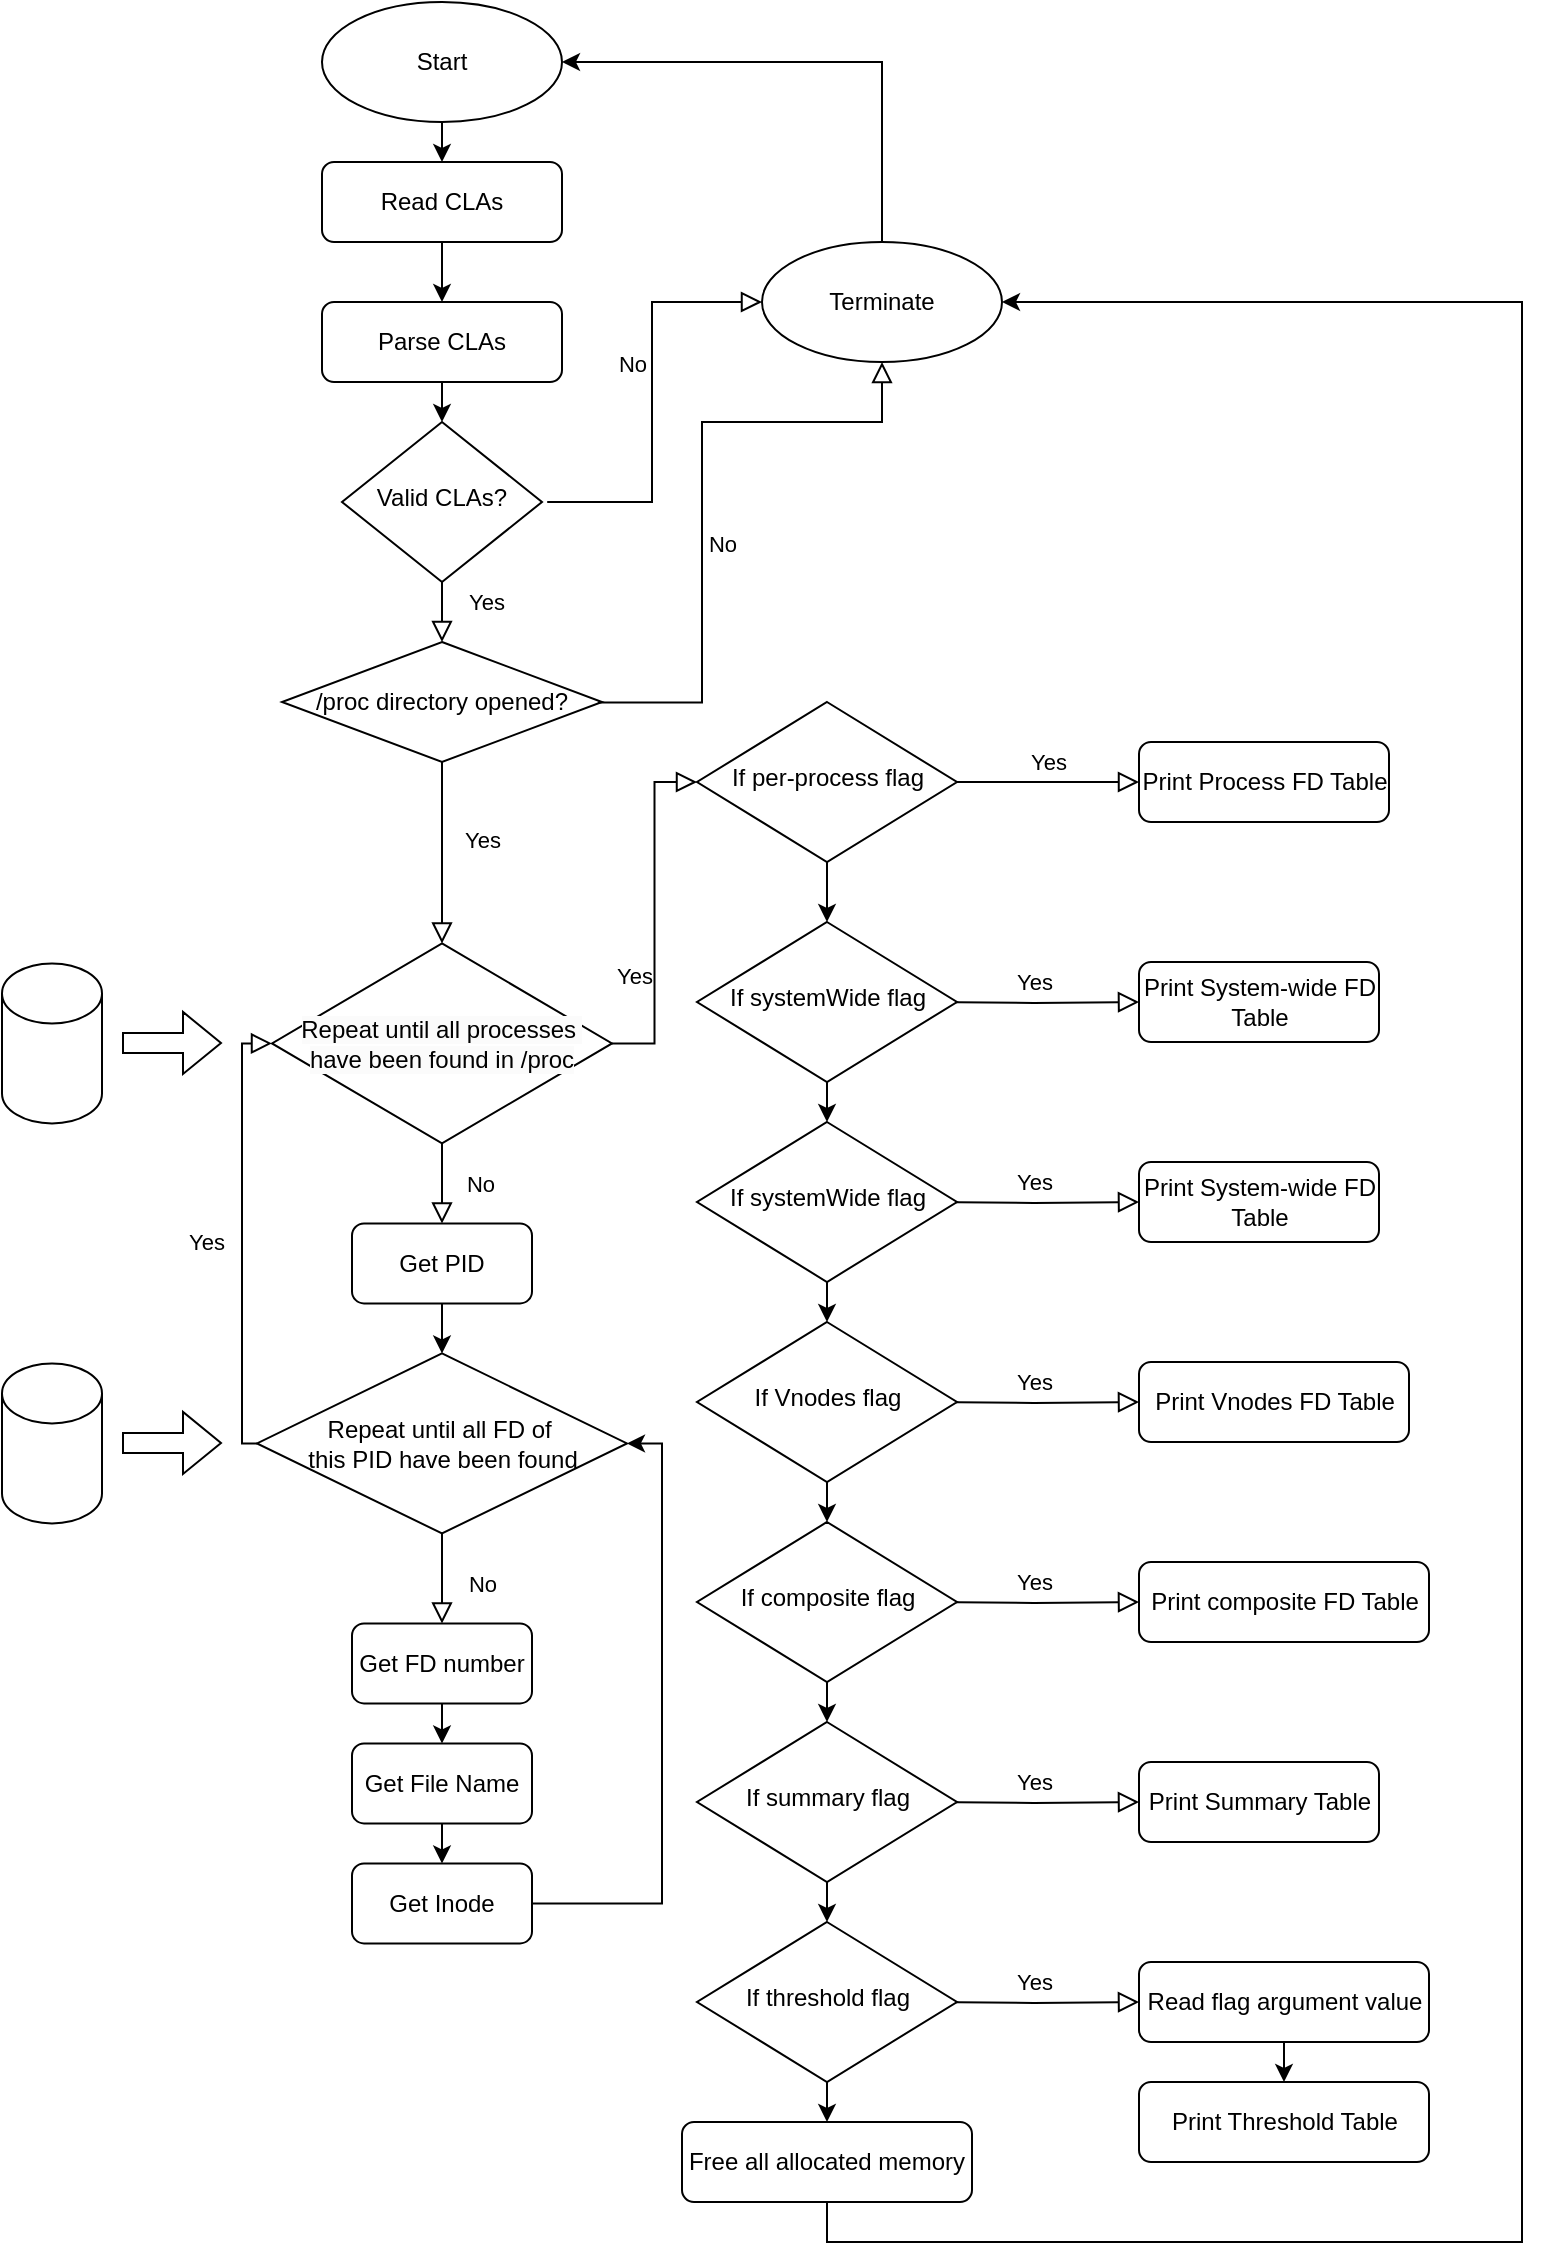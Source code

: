 <mxfile version="26.1.0">
  <diagram id="C5RBs43oDa-KdzZeNtuy" name="Page-1">
    <mxGraphModel dx="1122" dy="704" grid="1" gridSize="10" guides="1" tooltips="1" connect="1" arrows="1" fold="1" page="1" pageScale="1" pageWidth="827" pageHeight="1169" math="0" shadow="0">
      <root>
        <mxCell id="WIyWlLk6GJQsqaUBKTNV-0" />
        <mxCell id="WIyWlLk6GJQsqaUBKTNV-1" parent="WIyWlLk6GJQsqaUBKTNV-0" />
        <mxCell id="zR9XDZu5yqTnwQgSl-2T-11" style="edgeStyle=orthogonalEdgeStyle;rounded=0;orthogonalLoop=1;jettySize=auto;html=1;exitX=0.5;exitY=1;exitDx=0;exitDy=0;entryX=0.5;entryY=0;entryDx=0;entryDy=0;" edge="1" parent="WIyWlLk6GJQsqaUBKTNV-1" source="WIyWlLk6GJQsqaUBKTNV-3" target="zR9XDZu5yqTnwQgSl-2T-0">
          <mxGeometry relative="1" as="geometry" />
        </mxCell>
        <mxCell id="WIyWlLk6GJQsqaUBKTNV-3" value="Read CLAs" style="rounded=1;whiteSpace=wrap;html=1;fontSize=12;glass=0;strokeWidth=1;shadow=0;" parent="WIyWlLk6GJQsqaUBKTNV-1" vertex="1">
          <mxGeometry x="170" y="110" width="120" height="40" as="geometry" />
        </mxCell>
        <mxCell id="WIyWlLk6GJQsqaUBKTNV-5" value="Yes" style="edgeStyle=orthogonalEdgeStyle;rounded=0;html=1;jettySize=auto;orthogonalLoop=1;fontSize=11;endArrow=block;endFill=0;endSize=8;strokeWidth=1;shadow=0;labelBackgroundColor=none;" parent="WIyWlLk6GJQsqaUBKTNV-1" source="WIyWlLk6GJQsqaUBKTNV-6" target="WIyWlLk6GJQsqaUBKTNV-7" edge="1">
          <mxGeometry y="10" relative="1" as="geometry">
            <mxPoint as="offset" />
            <Array as="points">
              <mxPoint x="613.5" y="420" />
              <mxPoint x="613.5" y="420" />
            </Array>
          </mxGeometry>
        </mxCell>
        <mxCell id="zR9XDZu5yqTnwQgSl-2T-19" style="edgeStyle=orthogonalEdgeStyle;rounded=0;orthogonalLoop=1;jettySize=auto;html=1;exitX=0.5;exitY=1;exitDx=0;exitDy=0;entryX=0.5;entryY=0;entryDx=0;entryDy=0;" edge="1" parent="WIyWlLk6GJQsqaUBKTNV-1" source="WIyWlLk6GJQsqaUBKTNV-6">
          <mxGeometry relative="1" as="geometry">
            <mxPoint x="422.5" y="490" as="targetPoint" />
          </mxGeometry>
        </mxCell>
        <mxCell id="WIyWlLk6GJQsqaUBKTNV-6" value="If per-process flag" style="rhombus;whiteSpace=wrap;html=1;shadow=0;fontFamily=Helvetica;fontSize=12;align=center;strokeWidth=1;spacing=6;spacingTop=-4;" parent="WIyWlLk6GJQsqaUBKTNV-1" vertex="1">
          <mxGeometry x="357.5" y="380" width="130" height="80" as="geometry" />
        </mxCell>
        <mxCell id="WIyWlLk6GJQsqaUBKTNV-7" value="Print Process FD Table" style="rounded=1;whiteSpace=wrap;html=1;fontSize=12;glass=0;strokeWidth=1;shadow=0;" parent="WIyWlLk6GJQsqaUBKTNV-1" vertex="1">
          <mxGeometry x="578.5" y="400" width="125" height="40" as="geometry" />
        </mxCell>
        <mxCell id="WIyWlLk6GJQsqaUBKTNV-9" value="Yes" style="edgeStyle=orthogonalEdgeStyle;rounded=0;html=1;jettySize=auto;orthogonalLoop=1;fontSize=11;endArrow=block;endFill=0;endSize=8;strokeWidth=1;shadow=0;labelBackgroundColor=none;" parent="WIyWlLk6GJQsqaUBKTNV-1" target="WIyWlLk6GJQsqaUBKTNV-12" edge="1">
          <mxGeometry x="0.014" y="10" relative="1" as="geometry">
            <mxPoint as="offset" />
            <mxPoint x="472.5" y="530" as="sourcePoint" />
          </mxGeometry>
        </mxCell>
        <mxCell id="WIyWlLk6GJQsqaUBKTNV-12" value="Print System-wide FD Table" style="rounded=1;whiteSpace=wrap;html=1;fontSize=12;glass=0;strokeWidth=1;shadow=0;" parent="WIyWlLk6GJQsqaUBKTNV-1" vertex="1">
          <mxGeometry x="578.5" y="510" width="120" height="40" as="geometry" />
        </mxCell>
        <mxCell id="zR9XDZu5yqTnwQgSl-2T-12" style="edgeStyle=orthogonalEdgeStyle;rounded=0;orthogonalLoop=1;jettySize=auto;html=1;exitX=0.5;exitY=1;exitDx=0;exitDy=0;entryX=0.5;entryY=0;entryDx=0;entryDy=0;" edge="1" parent="WIyWlLk6GJQsqaUBKTNV-1" source="zR9XDZu5yqTnwQgSl-2T-0" target="zR9XDZu5yqTnwQgSl-2T-1">
          <mxGeometry relative="1" as="geometry" />
        </mxCell>
        <mxCell id="zR9XDZu5yqTnwQgSl-2T-0" value="Parse CLAs" style="rounded=1;whiteSpace=wrap;html=1;fontSize=12;glass=0;strokeWidth=1;shadow=0;" vertex="1" parent="WIyWlLk6GJQsqaUBKTNV-1">
          <mxGeometry x="170" y="180" width="120" height="40" as="geometry" />
        </mxCell>
        <mxCell id="zR9XDZu5yqTnwQgSl-2T-1" value="Valid CLAs?" style="rhombus;whiteSpace=wrap;html=1;shadow=0;fontFamily=Helvetica;fontSize=12;align=center;strokeWidth=1;spacing=6;spacingTop=-4;" vertex="1" parent="WIyWlLk6GJQsqaUBKTNV-1">
          <mxGeometry x="180" y="240" width="100" height="80" as="geometry" />
        </mxCell>
        <mxCell id="zR9XDZu5yqTnwQgSl-2T-10" style="edgeStyle=orthogonalEdgeStyle;rounded=0;orthogonalLoop=1;jettySize=auto;html=1;exitX=0.5;exitY=1;exitDx=0;exitDy=0;entryX=0.5;entryY=0;entryDx=0;entryDy=0;" edge="1" parent="WIyWlLk6GJQsqaUBKTNV-1" source="zR9XDZu5yqTnwQgSl-2T-5" target="WIyWlLk6GJQsqaUBKTNV-3">
          <mxGeometry relative="1" as="geometry" />
        </mxCell>
        <mxCell id="zR9XDZu5yqTnwQgSl-2T-5" value="Start" style="ellipse;whiteSpace=wrap;html=1;" vertex="1" parent="WIyWlLk6GJQsqaUBKTNV-1">
          <mxGeometry x="170" y="30" width="120" height="60" as="geometry" />
        </mxCell>
        <mxCell id="zR9XDZu5yqTnwQgSl-2T-77" style="edgeStyle=orthogonalEdgeStyle;rounded=0;orthogonalLoop=1;jettySize=auto;html=1;exitX=0.5;exitY=0;exitDx=0;exitDy=0;entryX=1;entryY=0.5;entryDx=0;entryDy=0;" edge="1" parent="WIyWlLk6GJQsqaUBKTNV-1" source="zR9XDZu5yqTnwQgSl-2T-7" target="zR9XDZu5yqTnwQgSl-2T-5">
          <mxGeometry relative="1" as="geometry" />
        </mxCell>
        <mxCell id="zR9XDZu5yqTnwQgSl-2T-7" value="Terminate" style="ellipse;whiteSpace=wrap;html=1;" vertex="1" parent="WIyWlLk6GJQsqaUBKTNV-1">
          <mxGeometry x="390" y="150" width="120" height="60" as="geometry" />
        </mxCell>
        <mxCell id="zR9XDZu5yqTnwQgSl-2T-13" value="" style="rounded=0;html=1;jettySize=auto;orthogonalLoop=1;fontSize=11;endArrow=block;endFill=0;endSize=8;strokeWidth=1;shadow=0;labelBackgroundColor=none;edgeStyle=orthogonalEdgeStyle;entryX=0.5;entryY=0;entryDx=0;entryDy=0;" edge="1" parent="WIyWlLk6GJQsqaUBKTNV-1" source="zR9XDZu5yqTnwQgSl-2T-1" target="zR9XDZu5yqTnwQgSl-2T-81">
          <mxGeometry relative="1" as="geometry">
            <mxPoint x="210" y="320.0" as="sourcePoint" />
            <mxPoint x="210" y="370" as="targetPoint" />
            <Array as="points" />
          </mxGeometry>
        </mxCell>
        <mxCell id="zR9XDZu5yqTnwQgSl-2T-14" value="Yes" style="edgeLabel;html=1;align=center;verticalAlign=middle;resizable=0;points=[];" vertex="1" connectable="0" parent="zR9XDZu5yqTnwQgSl-2T-13">
          <mxGeometry x="-0.014" y="-1" relative="1" as="geometry">
            <mxPoint x="21" y="-6" as="offset" />
          </mxGeometry>
        </mxCell>
        <mxCell id="zR9XDZu5yqTnwQgSl-2T-16" value="" style="shape=cylinder3;whiteSpace=wrap;html=1;boundedLbl=1;backgroundOutline=1;size=15;" vertex="1" parent="WIyWlLk6GJQsqaUBKTNV-1">
          <mxGeometry x="10" y="510.71" width="50" height="80" as="geometry" />
        </mxCell>
        <mxCell id="zR9XDZu5yqTnwQgSl-2T-17" value="" style="shape=flexArrow;endArrow=classic;html=1;rounded=0;" edge="1" parent="WIyWlLk6GJQsqaUBKTNV-1">
          <mxGeometry width="50" height="50" relative="1" as="geometry">
            <mxPoint x="70" y="550.49" as="sourcePoint" />
            <mxPoint x="120" y="550.49" as="targetPoint" />
          </mxGeometry>
        </mxCell>
        <mxCell id="zR9XDZu5yqTnwQgSl-2T-22" value="&lt;span style=&quot;color: rgb(0, 0, 0); font-family: Helvetica; font-size: 12px; font-style: normal; font-variant-ligatures: normal; font-variant-caps: normal; font-weight: 400; letter-spacing: normal; orphans: 2; text-align: center; text-indent: 0px; text-transform: none; widows: 2; word-spacing: 0px; -webkit-text-stroke-width: 0px; white-space: normal; background-color: rgb(251, 251, 251); text-decoration-thickness: initial; text-decoration-style: initial; text-decoration-color: initial; float: none; display: inline !important;&quot;&gt;Repeat until all processes&amp;nbsp;&lt;/span&gt;&lt;div&gt;&lt;span style=&quot;color: rgb(0, 0, 0); font-family: Helvetica; font-size: 12px; font-style: normal; font-variant-ligatures: normal; font-variant-caps: normal; font-weight: 400; letter-spacing: normal; orphans: 2; text-align: center; text-indent: 0px; text-transform: none; widows: 2; word-spacing: 0px; -webkit-text-stroke-width: 0px; white-space: normal; background-color: rgb(251, 251, 251); text-decoration-thickness: initial; text-decoration-style: initial; text-decoration-color: initial; float: none; display: inline !important;&quot;&gt;have been found in /proc&lt;/span&gt;&lt;br&gt;&lt;/div&gt;" style="rhombus;whiteSpace=wrap;html=1;" vertex="1" parent="WIyWlLk6GJQsqaUBKTNV-1">
          <mxGeometry x="145" y="500.71" width="170" height="100" as="geometry" />
        </mxCell>
        <mxCell id="zR9XDZu5yqTnwQgSl-2T-26" style="edgeStyle=orthogonalEdgeStyle;rounded=0;orthogonalLoop=1;jettySize=auto;html=1;exitX=0.5;exitY=1;exitDx=0;exitDy=0;entryX=0.5;entryY=0;entryDx=0;entryDy=0;" edge="1" parent="WIyWlLk6GJQsqaUBKTNV-1" source="zR9XDZu5yqTnwQgSl-2T-23" target="zR9XDZu5yqTnwQgSl-2T-25">
          <mxGeometry relative="1" as="geometry" />
        </mxCell>
        <mxCell id="zR9XDZu5yqTnwQgSl-2T-23" value="Get PID" style="rounded=1;whiteSpace=wrap;html=1;" vertex="1" parent="WIyWlLk6GJQsqaUBKTNV-1">
          <mxGeometry x="185" y="640.71" width="90" height="40" as="geometry" />
        </mxCell>
        <mxCell id="zR9XDZu5yqTnwQgSl-2T-25" value="Repeat until all FD of&amp;nbsp;&lt;div&gt;this PID have been found&lt;/div&gt;" style="rhombus;whiteSpace=wrap;html=1;" vertex="1" parent="WIyWlLk6GJQsqaUBKTNV-1">
          <mxGeometry x="137.5" y="705.71" width="185" height="90" as="geometry" />
        </mxCell>
        <mxCell id="zR9XDZu5yqTnwQgSl-2T-35" style="edgeStyle=orthogonalEdgeStyle;rounded=0;orthogonalLoop=1;jettySize=auto;html=1;exitX=0.5;exitY=1;exitDx=0;exitDy=0;entryX=0.5;entryY=0;entryDx=0;entryDy=0;" edge="1" parent="WIyWlLk6GJQsqaUBKTNV-1" source="zR9XDZu5yqTnwQgSl-2T-31" target="zR9XDZu5yqTnwQgSl-2T-32">
          <mxGeometry relative="1" as="geometry" />
        </mxCell>
        <mxCell id="zR9XDZu5yqTnwQgSl-2T-31" value="Get FD number" style="rounded=1;whiteSpace=wrap;html=1;" vertex="1" parent="WIyWlLk6GJQsqaUBKTNV-1">
          <mxGeometry x="185" y="840.71" width="90" height="40" as="geometry" />
        </mxCell>
        <mxCell id="zR9XDZu5yqTnwQgSl-2T-36" style="edgeStyle=orthogonalEdgeStyle;rounded=0;orthogonalLoop=1;jettySize=auto;html=1;exitX=0.5;exitY=1;exitDx=0;exitDy=0;entryX=0.5;entryY=0;entryDx=0;entryDy=0;" edge="1" parent="WIyWlLk6GJQsqaUBKTNV-1" source="zR9XDZu5yqTnwQgSl-2T-32" target="zR9XDZu5yqTnwQgSl-2T-33">
          <mxGeometry relative="1" as="geometry" />
        </mxCell>
        <mxCell id="zR9XDZu5yqTnwQgSl-2T-32" value="Get File Name" style="rounded=1;whiteSpace=wrap;html=1;" vertex="1" parent="WIyWlLk6GJQsqaUBKTNV-1">
          <mxGeometry x="185" y="900.71" width="90" height="40" as="geometry" />
        </mxCell>
        <mxCell id="zR9XDZu5yqTnwQgSl-2T-38" style="edgeStyle=orthogonalEdgeStyle;rounded=0;orthogonalLoop=1;jettySize=auto;html=1;exitX=1;exitY=0.5;exitDx=0;exitDy=0;entryX=1;entryY=0.5;entryDx=0;entryDy=0;" edge="1" parent="WIyWlLk6GJQsqaUBKTNV-1" source="zR9XDZu5yqTnwQgSl-2T-33" target="zR9XDZu5yqTnwQgSl-2T-25">
          <mxGeometry relative="1" as="geometry">
            <Array as="points">
              <mxPoint x="340" y="980.71" />
              <mxPoint x="340" y="750.71" />
            </Array>
          </mxGeometry>
        </mxCell>
        <mxCell id="zR9XDZu5yqTnwQgSl-2T-33" value="Get Inode" style="rounded=1;whiteSpace=wrap;html=1;" vertex="1" parent="WIyWlLk6GJQsqaUBKTNV-1">
          <mxGeometry x="185" y="960.71" width="90" height="40" as="geometry" />
        </mxCell>
        <mxCell id="zR9XDZu5yqTnwQgSl-2T-39" value="No" style="rounded=0;html=1;jettySize=auto;orthogonalLoop=1;fontSize=11;endArrow=block;endFill=0;endSize=8;strokeWidth=1;shadow=0;labelBackgroundColor=none;edgeStyle=orthogonalEdgeStyle;exitX=0.5;exitY=1;exitDx=0;exitDy=0;entryX=0.5;entryY=0;entryDx=0;entryDy=0;" edge="1" parent="WIyWlLk6GJQsqaUBKTNV-1" source="zR9XDZu5yqTnwQgSl-2T-25" target="zR9XDZu5yqTnwQgSl-2T-31">
          <mxGeometry x="0.111" y="20" relative="1" as="geometry">
            <mxPoint as="offset" />
            <mxPoint x="220" y="800.71" as="sourcePoint" />
            <mxPoint x="220" y="860.71" as="targetPoint" />
          </mxGeometry>
        </mxCell>
        <mxCell id="zR9XDZu5yqTnwQgSl-2T-40" value="Yes" style="rounded=0;html=1;jettySize=auto;orthogonalLoop=1;fontSize=11;endArrow=block;endFill=0;endSize=8;strokeWidth=1;shadow=0;labelBackgroundColor=none;edgeStyle=orthogonalEdgeStyle;entryX=0;entryY=0.5;entryDx=0;entryDy=0;exitX=0;exitY=0.5;exitDx=0;exitDy=0;" edge="1" parent="WIyWlLk6GJQsqaUBKTNV-1" source="zR9XDZu5yqTnwQgSl-2T-25" target="zR9XDZu5yqTnwQgSl-2T-22">
          <mxGeometry x="-0.03" y="18" relative="1" as="geometry">
            <mxPoint as="offset" />
            <mxPoint x="100" y="670.71" as="sourcePoint" />
            <mxPoint x="100" y="730.71" as="targetPoint" />
            <Array as="points">
              <mxPoint x="130" y="750.71" />
              <mxPoint x="130" y="550.71" />
            </Array>
          </mxGeometry>
        </mxCell>
        <mxCell id="zR9XDZu5yqTnwQgSl-2T-41" value="No" style="rounded=0;html=1;jettySize=auto;orthogonalLoop=1;fontSize=11;endArrow=block;endFill=0;endSize=8;strokeWidth=1;shadow=0;labelBackgroundColor=none;edgeStyle=orthogonalEdgeStyle;exitX=0.5;exitY=1;exitDx=0;exitDy=0;" edge="1" parent="WIyWlLk6GJQsqaUBKTNV-1" source="zR9XDZu5yqTnwQgSl-2T-22">
          <mxGeometry x="0.013" y="19" relative="1" as="geometry">
            <mxPoint as="offset" />
            <mxPoint x="310" y="630.71" as="sourcePoint" />
            <mxPoint x="230" y="640.71" as="targetPoint" />
          </mxGeometry>
        </mxCell>
        <mxCell id="zR9XDZu5yqTnwQgSl-2T-42" value="Yes" style="rounded=0;html=1;jettySize=auto;orthogonalLoop=1;fontSize=11;endArrow=block;endFill=0;endSize=8;strokeWidth=1;shadow=0;labelBackgroundColor=none;edgeStyle=orthogonalEdgeStyle;exitX=1;exitY=0.5;exitDx=0;exitDy=0;entryX=0;entryY=0.5;entryDx=0;entryDy=0;" edge="1" parent="WIyWlLk6GJQsqaUBKTNV-1" source="zR9XDZu5yqTnwQgSl-2T-22" target="WIyWlLk6GJQsqaUBKTNV-6">
          <mxGeometry x="-0.367" y="10" relative="1" as="geometry">
            <mxPoint as="offset" />
            <mxPoint x="330" y="430.0" as="sourcePoint" />
            <mxPoint x="383.4" y="480.68" as="targetPoint" />
          </mxGeometry>
        </mxCell>
        <mxCell id="zR9XDZu5yqTnwQgSl-2T-56" style="edgeStyle=orthogonalEdgeStyle;rounded=0;orthogonalLoop=1;jettySize=auto;html=1;exitX=0.5;exitY=1;exitDx=0;exitDy=0;entryX=0.5;entryY=0;entryDx=0;entryDy=0;" edge="1" parent="WIyWlLk6GJQsqaUBKTNV-1" source="zR9XDZu5yqTnwQgSl-2T-43" target="zR9XDZu5yqTnwQgSl-2T-46">
          <mxGeometry relative="1" as="geometry" />
        </mxCell>
        <mxCell id="zR9XDZu5yqTnwQgSl-2T-43" value="If systemWide flag" style="rhombus;whiteSpace=wrap;html=1;shadow=0;fontFamily=Helvetica;fontSize=12;align=center;strokeWidth=1;spacing=6;spacingTop=-4;" vertex="1" parent="WIyWlLk6GJQsqaUBKTNV-1">
          <mxGeometry x="357.5" y="490" width="130" height="80" as="geometry" />
        </mxCell>
        <mxCell id="zR9XDZu5yqTnwQgSl-2T-44" value="Yes" style="edgeStyle=orthogonalEdgeStyle;rounded=0;html=1;jettySize=auto;orthogonalLoop=1;fontSize=11;endArrow=block;endFill=0;endSize=8;strokeWidth=1;shadow=0;labelBackgroundColor=none;" edge="1" target="zR9XDZu5yqTnwQgSl-2T-45" parent="WIyWlLk6GJQsqaUBKTNV-1">
          <mxGeometry x="0.014" y="10" relative="1" as="geometry">
            <mxPoint as="offset" />
            <mxPoint x="472.5" y="630" as="sourcePoint" />
          </mxGeometry>
        </mxCell>
        <mxCell id="zR9XDZu5yqTnwQgSl-2T-45" value="Print System-wide FD Table" style="rounded=1;whiteSpace=wrap;html=1;fontSize=12;glass=0;strokeWidth=1;shadow=0;" vertex="1" parent="WIyWlLk6GJQsqaUBKTNV-1">
          <mxGeometry x="578.5" y="610" width="120" height="40" as="geometry" />
        </mxCell>
        <mxCell id="zR9XDZu5yqTnwQgSl-2T-57" style="edgeStyle=orthogonalEdgeStyle;rounded=0;orthogonalLoop=1;jettySize=auto;html=1;exitX=0.5;exitY=1;exitDx=0;exitDy=0;entryX=0.5;entryY=0;entryDx=0;entryDy=0;" edge="1" parent="WIyWlLk6GJQsqaUBKTNV-1" source="zR9XDZu5yqTnwQgSl-2T-46" target="zR9XDZu5yqTnwQgSl-2T-49">
          <mxGeometry relative="1" as="geometry" />
        </mxCell>
        <mxCell id="zR9XDZu5yqTnwQgSl-2T-46" value="If systemWide flag" style="rhombus;whiteSpace=wrap;html=1;shadow=0;fontFamily=Helvetica;fontSize=12;align=center;strokeWidth=1;spacing=6;spacingTop=-4;" vertex="1" parent="WIyWlLk6GJQsqaUBKTNV-1">
          <mxGeometry x="357.5" y="590" width="130" height="80" as="geometry" />
        </mxCell>
        <mxCell id="zR9XDZu5yqTnwQgSl-2T-47" value="Yes" style="edgeStyle=orthogonalEdgeStyle;rounded=0;html=1;jettySize=auto;orthogonalLoop=1;fontSize=11;endArrow=block;endFill=0;endSize=8;strokeWidth=1;shadow=0;labelBackgroundColor=none;" edge="1" target="zR9XDZu5yqTnwQgSl-2T-48" parent="WIyWlLk6GJQsqaUBKTNV-1">
          <mxGeometry x="0.014" y="10" relative="1" as="geometry">
            <mxPoint as="offset" />
            <mxPoint x="472.5" y="730" as="sourcePoint" />
          </mxGeometry>
        </mxCell>
        <mxCell id="zR9XDZu5yqTnwQgSl-2T-48" value="Print Vnodes FD Table" style="rounded=1;whiteSpace=wrap;html=1;fontSize=12;glass=0;strokeWidth=1;shadow=0;" vertex="1" parent="WIyWlLk6GJQsqaUBKTNV-1">
          <mxGeometry x="578.5" y="710" width="135" height="40" as="geometry" />
        </mxCell>
        <mxCell id="zR9XDZu5yqTnwQgSl-2T-58" style="edgeStyle=orthogonalEdgeStyle;rounded=0;orthogonalLoop=1;jettySize=auto;html=1;exitX=0.5;exitY=1;exitDx=0;exitDy=0;entryX=0.5;entryY=0;entryDx=0;entryDy=0;" edge="1" parent="WIyWlLk6GJQsqaUBKTNV-1" source="zR9XDZu5yqTnwQgSl-2T-49" target="zR9XDZu5yqTnwQgSl-2T-52">
          <mxGeometry relative="1" as="geometry" />
        </mxCell>
        <mxCell id="zR9XDZu5yqTnwQgSl-2T-49" value="If Vnodes flag" style="rhombus;whiteSpace=wrap;html=1;shadow=0;fontFamily=Helvetica;fontSize=12;align=center;strokeWidth=1;spacing=6;spacingTop=-4;" vertex="1" parent="WIyWlLk6GJQsqaUBKTNV-1">
          <mxGeometry x="357.5" y="690" width="130" height="80" as="geometry" />
        </mxCell>
        <mxCell id="zR9XDZu5yqTnwQgSl-2T-50" value="Yes" style="edgeStyle=orthogonalEdgeStyle;rounded=0;html=1;jettySize=auto;orthogonalLoop=1;fontSize=11;endArrow=block;endFill=0;endSize=8;strokeWidth=1;shadow=0;labelBackgroundColor=none;" edge="1" target="zR9XDZu5yqTnwQgSl-2T-51" parent="WIyWlLk6GJQsqaUBKTNV-1">
          <mxGeometry x="0.014" y="10" relative="1" as="geometry">
            <mxPoint as="offset" />
            <mxPoint x="472.5" y="830" as="sourcePoint" />
          </mxGeometry>
        </mxCell>
        <mxCell id="zR9XDZu5yqTnwQgSl-2T-51" value="Print composite FD Table" style="rounded=1;whiteSpace=wrap;html=1;fontSize=12;glass=0;strokeWidth=1;shadow=0;" vertex="1" parent="WIyWlLk6GJQsqaUBKTNV-1">
          <mxGeometry x="578.5" y="810" width="145" height="40" as="geometry" />
        </mxCell>
        <mxCell id="zR9XDZu5yqTnwQgSl-2T-59" style="edgeStyle=orthogonalEdgeStyle;rounded=0;orthogonalLoop=1;jettySize=auto;html=1;exitX=0.5;exitY=1;exitDx=0;exitDy=0;entryX=0.5;entryY=0;entryDx=0;entryDy=0;" edge="1" parent="WIyWlLk6GJQsqaUBKTNV-1" source="zR9XDZu5yqTnwQgSl-2T-52" target="zR9XDZu5yqTnwQgSl-2T-55">
          <mxGeometry relative="1" as="geometry" />
        </mxCell>
        <mxCell id="zR9XDZu5yqTnwQgSl-2T-52" value="If composite flag" style="rhombus;whiteSpace=wrap;html=1;shadow=0;fontFamily=Helvetica;fontSize=12;align=center;strokeWidth=1;spacing=6;spacingTop=-4;" vertex="1" parent="WIyWlLk6GJQsqaUBKTNV-1">
          <mxGeometry x="357.5" y="790" width="130" height="80" as="geometry" />
        </mxCell>
        <mxCell id="zR9XDZu5yqTnwQgSl-2T-53" value="Yes" style="edgeStyle=orthogonalEdgeStyle;rounded=0;html=1;jettySize=auto;orthogonalLoop=1;fontSize=11;endArrow=block;endFill=0;endSize=8;strokeWidth=1;shadow=0;labelBackgroundColor=none;" edge="1" target="zR9XDZu5yqTnwQgSl-2T-54" parent="WIyWlLk6GJQsqaUBKTNV-1">
          <mxGeometry x="0.014" y="10" relative="1" as="geometry">
            <mxPoint as="offset" />
            <mxPoint x="472.5" y="930" as="sourcePoint" />
          </mxGeometry>
        </mxCell>
        <mxCell id="zR9XDZu5yqTnwQgSl-2T-54" value="Print Summary Table" style="rounded=1;whiteSpace=wrap;html=1;fontSize=12;glass=0;strokeWidth=1;shadow=0;" vertex="1" parent="WIyWlLk6GJQsqaUBKTNV-1">
          <mxGeometry x="578.5" y="910" width="120" height="40" as="geometry" />
        </mxCell>
        <mxCell id="zR9XDZu5yqTnwQgSl-2T-70" style="edgeStyle=orthogonalEdgeStyle;rounded=0;orthogonalLoop=1;jettySize=auto;html=1;exitX=0.5;exitY=1;exitDx=0;exitDy=0;entryX=0.5;entryY=0;entryDx=0;entryDy=0;" edge="1" parent="WIyWlLk6GJQsqaUBKTNV-1" source="zR9XDZu5yqTnwQgSl-2T-55" target="zR9XDZu5yqTnwQgSl-2T-69">
          <mxGeometry relative="1" as="geometry" />
        </mxCell>
        <mxCell id="zR9XDZu5yqTnwQgSl-2T-55" value="If summary flag" style="rhombus;whiteSpace=wrap;html=1;shadow=0;fontFamily=Helvetica;fontSize=12;align=center;strokeWidth=1;spacing=6;spacingTop=-4;" vertex="1" parent="WIyWlLk6GJQsqaUBKTNV-1">
          <mxGeometry x="357.5" y="890" width="130" height="80" as="geometry" />
        </mxCell>
        <mxCell id="zR9XDZu5yqTnwQgSl-2T-67" value="Yes" style="edgeStyle=orthogonalEdgeStyle;rounded=0;html=1;jettySize=auto;orthogonalLoop=1;fontSize=11;endArrow=block;endFill=0;endSize=8;strokeWidth=1;shadow=0;labelBackgroundColor=none;" edge="1" target="zR9XDZu5yqTnwQgSl-2T-68" parent="WIyWlLk6GJQsqaUBKTNV-1">
          <mxGeometry x="0.014" y="10" relative="1" as="geometry">
            <mxPoint as="offset" />
            <mxPoint x="472.5" y="1030" as="sourcePoint" />
          </mxGeometry>
        </mxCell>
        <mxCell id="zR9XDZu5yqTnwQgSl-2T-72" style="edgeStyle=orthogonalEdgeStyle;rounded=0;orthogonalLoop=1;jettySize=auto;html=1;exitX=0.5;exitY=1;exitDx=0;exitDy=0;entryX=0.5;entryY=0;entryDx=0;entryDy=0;" edge="1" parent="WIyWlLk6GJQsqaUBKTNV-1" source="zR9XDZu5yqTnwQgSl-2T-68" target="zR9XDZu5yqTnwQgSl-2T-71">
          <mxGeometry relative="1" as="geometry" />
        </mxCell>
        <mxCell id="zR9XDZu5yqTnwQgSl-2T-68" value="Read flag argument value" style="rounded=1;whiteSpace=wrap;html=1;fontSize=12;glass=0;strokeWidth=1;shadow=0;" vertex="1" parent="WIyWlLk6GJQsqaUBKTNV-1">
          <mxGeometry x="578.5" y="1010" width="145" height="40" as="geometry" />
        </mxCell>
        <mxCell id="zR9XDZu5yqTnwQgSl-2T-75" style="edgeStyle=orthogonalEdgeStyle;rounded=0;orthogonalLoop=1;jettySize=auto;html=1;exitX=0.5;exitY=1;exitDx=0;exitDy=0;entryX=0.5;entryY=0;entryDx=0;entryDy=0;" edge="1" parent="WIyWlLk6GJQsqaUBKTNV-1" source="zR9XDZu5yqTnwQgSl-2T-69" target="zR9XDZu5yqTnwQgSl-2T-73">
          <mxGeometry relative="1" as="geometry" />
        </mxCell>
        <mxCell id="zR9XDZu5yqTnwQgSl-2T-69" value="If threshold flag" style="rhombus;whiteSpace=wrap;html=1;shadow=0;fontFamily=Helvetica;fontSize=12;align=center;strokeWidth=1;spacing=6;spacingTop=-4;" vertex="1" parent="WIyWlLk6GJQsqaUBKTNV-1">
          <mxGeometry x="357.5" y="990" width="130" height="80" as="geometry" />
        </mxCell>
        <mxCell id="zR9XDZu5yqTnwQgSl-2T-71" value="Print Threshold Table" style="rounded=1;whiteSpace=wrap;html=1;fontSize=12;glass=0;strokeWidth=1;shadow=0;" vertex="1" parent="WIyWlLk6GJQsqaUBKTNV-1">
          <mxGeometry x="578.5" y="1070" width="145" height="40" as="geometry" />
        </mxCell>
        <mxCell id="zR9XDZu5yqTnwQgSl-2T-76" style="edgeStyle=orthogonalEdgeStyle;rounded=0;orthogonalLoop=1;jettySize=auto;html=1;exitX=0.5;exitY=1;exitDx=0;exitDy=0;entryX=1;entryY=0.5;entryDx=0;entryDy=0;" edge="1" parent="WIyWlLk6GJQsqaUBKTNV-1" source="zR9XDZu5yqTnwQgSl-2T-73" target="zR9XDZu5yqTnwQgSl-2T-7">
          <mxGeometry relative="1" as="geometry">
            <Array as="points">
              <mxPoint x="423" y="1150" />
              <mxPoint x="770" y="1150" />
              <mxPoint x="770" y="180" />
            </Array>
          </mxGeometry>
        </mxCell>
        <mxCell id="zR9XDZu5yqTnwQgSl-2T-73" value="Free all allocated memory" style="rounded=1;whiteSpace=wrap;html=1;fontSize=12;glass=0;strokeWidth=1;shadow=0;" vertex="1" parent="WIyWlLk6GJQsqaUBKTNV-1">
          <mxGeometry x="350" y="1090" width="145" height="40" as="geometry" />
        </mxCell>
        <mxCell id="zR9XDZu5yqTnwQgSl-2T-78" value="No" style="rounded=0;html=1;jettySize=auto;orthogonalLoop=1;fontSize=11;endArrow=block;endFill=0;endSize=8;strokeWidth=1;shadow=0;labelBackgroundColor=none;edgeStyle=orthogonalEdgeStyle;exitX=1.026;exitY=0.5;exitDx=0;exitDy=0;entryX=0;entryY=0.5;entryDx=0;entryDy=0;exitPerimeter=0;" edge="1" parent="WIyWlLk6GJQsqaUBKTNV-1" source="zR9XDZu5yqTnwQgSl-2T-1" target="zR9XDZu5yqTnwQgSl-2T-7">
          <mxGeometry x="0.166" y="10" relative="1" as="geometry">
            <mxPoint as="offset" />
            <mxPoint x="310" y="275" as="sourcePoint" />
            <mxPoint x="310" y="320" as="targetPoint" />
          </mxGeometry>
        </mxCell>
        <mxCell id="zR9XDZu5yqTnwQgSl-2T-79" value="" style="shape=cylinder3;whiteSpace=wrap;html=1;boundedLbl=1;backgroundOutline=1;size=15;" vertex="1" parent="WIyWlLk6GJQsqaUBKTNV-1">
          <mxGeometry x="10" y="710.71" width="50" height="80" as="geometry" />
        </mxCell>
        <mxCell id="zR9XDZu5yqTnwQgSl-2T-80" value="" style="shape=flexArrow;endArrow=classic;html=1;rounded=0;" edge="1" parent="WIyWlLk6GJQsqaUBKTNV-1">
          <mxGeometry width="50" height="50" relative="1" as="geometry">
            <mxPoint x="70" y="750.49" as="sourcePoint" />
            <mxPoint x="120" y="750.49" as="targetPoint" />
          </mxGeometry>
        </mxCell>
        <mxCell id="zR9XDZu5yqTnwQgSl-2T-81" value="/proc directory opened?" style="rhombus;whiteSpace=wrap;html=1;" vertex="1" parent="WIyWlLk6GJQsqaUBKTNV-1">
          <mxGeometry x="150" y="350" width="160" height="60" as="geometry" />
        </mxCell>
        <mxCell id="zR9XDZu5yqTnwQgSl-2T-82" value="" style="rounded=0;html=1;jettySize=auto;orthogonalLoop=1;fontSize=11;endArrow=block;endFill=0;endSize=8;strokeWidth=1;shadow=0;labelBackgroundColor=none;edgeStyle=orthogonalEdgeStyle;exitX=0.5;exitY=1;exitDx=0;exitDy=0;entryX=0.5;entryY=0;entryDx=0;entryDy=0;" edge="1" parent="WIyWlLk6GJQsqaUBKTNV-1" source="zR9XDZu5yqTnwQgSl-2T-81" target="zR9XDZu5yqTnwQgSl-2T-22">
          <mxGeometry relative="1" as="geometry">
            <mxPoint x="200" y="439.29" as="sourcePoint" />
            <mxPoint x="200.28" y="510.0" as="targetPoint" />
            <Array as="points" />
          </mxGeometry>
        </mxCell>
        <mxCell id="zR9XDZu5yqTnwQgSl-2T-83" value="Yes" style="edgeLabel;html=1;align=center;verticalAlign=middle;resizable=0;points=[];" vertex="1" connectable="0" parent="zR9XDZu5yqTnwQgSl-2T-82">
          <mxGeometry x="-0.014" y="-1" relative="1" as="geometry">
            <mxPoint x="21" y="-6" as="offset" />
          </mxGeometry>
        </mxCell>
        <mxCell id="zR9XDZu5yqTnwQgSl-2T-87" value="" style="rounded=0;html=1;jettySize=auto;orthogonalLoop=1;fontSize=11;endArrow=block;endFill=0;endSize=8;strokeWidth=1;shadow=0;labelBackgroundColor=none;edgeStyle=orthogonalEdgeStyle;exitX=0.987;exitY=0.504;exitDx=0;exitDy=0;exitPerimeter=0;entryX=0.5;entryY=1;entryDx=0;entryDy=0;" edge="1" parent="WIyWlLk6GJQsqaUBKTNV-1" source="zR9XDZu5yqTnwQgSl-2T-81" target="zR9XDZu5yqTnwQgSl-2T-7">
          <mxGeometry relative="1" as="geometry">
            <mxPoint x="314.2" y="380.0" as="sourcePoint" />
            <mxPoint x="390" y="310" as="targetPoint" />
            <Array as="points">
              <mxPoint x="360" y="380" />
              <mxPoint x="360" y="240" />
              <mxPoint x="450" y="240" />
            </Array>
          </mxGeometry>
        </mxCell>
        <mxCell id="zR9XDZu5yqTnwQgSl-2T-88" value="No" style="edgeLabel;html=1;align=center;verticalAlign=middle;resizable=0;points=[];" vertex="1" connectable="0" parent="zR9XDZu5yqTnwQgSl-2T-87">
          <mxGeometry x="-0.014" y="-1" relative="1" as="geometry">
            <mxPoint x="9" y="22" as="offset" />
          </mxGeometry>
        </mxCell>
      </root>
    </mxGraphModel>
  </diagram>
</mxfile>
